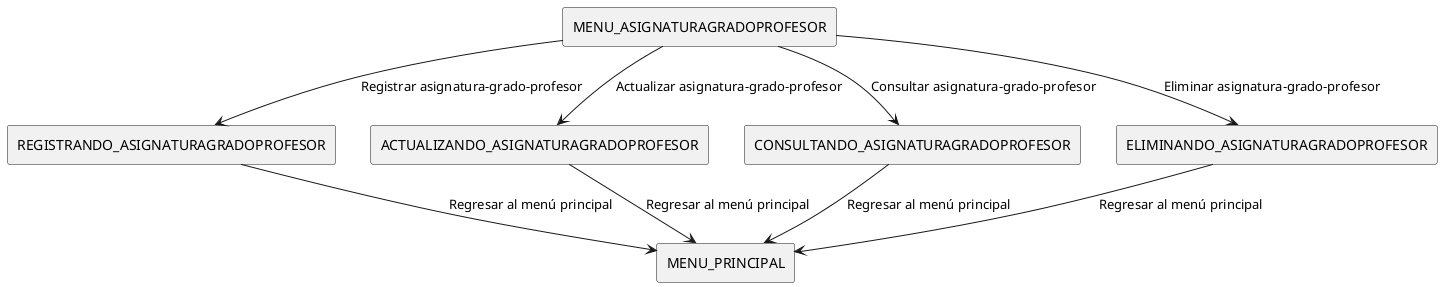 @startuml
!define RECTANGLE(x) rectangle x

RECTANGLE(MENU_ASIGNATURAGRADOPROFESOR)
RECTANGLE(REGISTRANDO_ASIGNATURAGRADOPROFESOR)
RECTANGLE(ACTUALIZANDO_ASIGNATURAGRADOPROFESOR)
RECTANGLE(CONSULTANDO_ASIGNATURAGRADOPROFESOR)
RECTANGLE(ELIMINANDO_ASIGNATURAGRADOPROFESOR)
RECTANGLE(MENU_PRINCIPAL)

MENU_ASIGNATURAGRADOPROFESOR --> REGISTRANDO_ASIGNATURAGRADOPROFESOR : Registrar asignatura-grado-profesor
REGISTRANDO_ASIGNATURAGRADOPROFESOR --> MENU_PRINCIPAL : Regresar al menú principal

MENU_ASIGNATURAGRADOPROFESOR --> ACTUALIZANDO_ASIGNATURAGRADOPROFESOR : Actualizar asignatura-grado-profesor
ACTUALIZANDO_ASIGNATURAGRADOPROFESOR --> MENU_PRINCIPAL : Regresar al menú principal

MENU_ASIGNATURAGRADOPROFESOR --> CONSULTANDO_ASIGNATURAGRADOPROFESOR : Consultar asignatura-grado-profesor
CONSULTANDO_ASIGNATURAGRADOPROFESOR --> MENU_PRINCIPAL : Regresar al menú principal

MENU_ASIGNATURAGRADOPROFESOR --> ELIMINANDO_ASIGNATURAGRADOPROFESOR : Eliminar asignatura-grado-profesor
ELIMINANDO_ASIGNATURAGRADOPROFESOR --> MENU_PRINCIPAL : Regresar al menú principal
@enduml